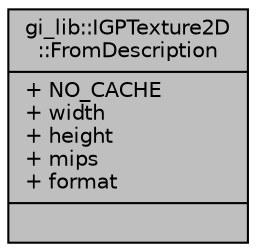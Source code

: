 digraph "gi_lib::IGPTexture2D::FromDescription"
{
  edge [fontname="Helvetica",fontsize="10",labelfontname="Helvetica",labelfontsize="10"];
  node [fontname="Helvetica",fontsize="10",shape=record];
  Node1 [label="{gi_lib::IGPTexture2D\l::FromDescription\n|+ NO_CACHE\l+ width\l+ height\l+ mips\l+ format\l|}",height=0.2,width=0.4,color="black", fillcolor="grey75", style="filled", fontcolor="black"];
}
